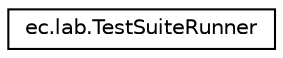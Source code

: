 digraph "Graphical Class Hierarchy"
{
  edge [fontname="Helvetica",fontsize="10",labelfontname="Helvetica",labelfontsize="10"];
  node [fontname="Helvetica",fontsize="10",shape=record];
  rankdir="LR";
  Node0 [label="ec.lab.TestSuiteRunner",height=0.2,width=0.4,color="black", fillcolor="white", style="filled",URL="$classec_1_1lab_1_1_test_suite_runner.html"];
}

